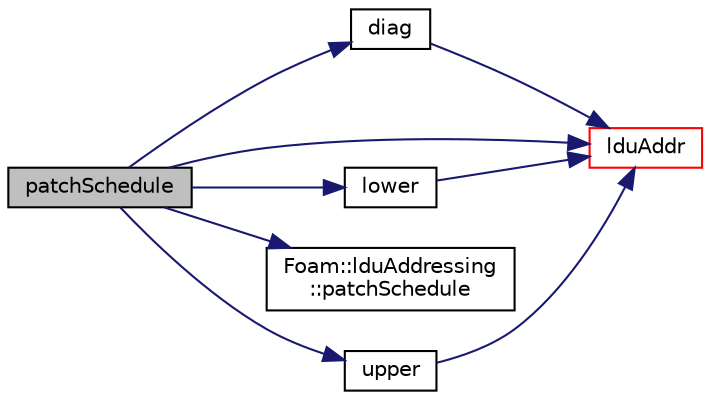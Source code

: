 digraph "patchSchedule"
{
  bgcolor="transparent";
  edge [fontname="Helvetica",fontsize="10",labelfontname="Helvetica",labelfontsize="10"];
  node [fontname="Helvetica",fontsize="10",shape=record];
  rankdir="LR";
  Node1 [label="patchSchedule",height=0.2,width=0.4,color="black", fillcolor="grey75", style="filled", fontcolor="black"];
  Node1 -> Node2 [color="midnightblue",fontsize="10",style="solid",fontname="Helvetica"];
  Node2 [label="diag",height=0.2,width=0.4,color="black",URL="$a01306.html#a9140aaa9630c2cba2fe28369a649f2f0"];
  Node2 -> Node3 [color="midnightblue",fontsize="10",style="solid",fontname="Helvetica"];
  Node3 [label="lduAddr",height=0.2,width=0.4,color="red",URL="$a01306.html#a4d0ef83ad6199d0b94d565de54a9eae5",tooltip="Return the LDU addressing. "];
  Node1 -> Node3 [color="midnightblue",fontsize="10",style="solid",fontname="Helvetica"];
  Node1 -> Node4 [color="midnightblue",fontsize="10",style="solid",fontname="Helvetica"];
  Node4 [label="lower",height=0.2,width=0.4,color="black",URL="$a01306.html#a734a4ef740d3c42f77537ecea178a161"];
  Node4 -> Node3 [color="midnightblue",fontsize="10",style="solid",fontname="Helvetica"];
  Node1 -> Node5 [color="midnightblue",fontsize="10",style="solid",fontname="Helvetica"];
  Node5 [label="Foam::lduAddressing\l::patchSchedule",height=0.2,width=0.4,color="black",URL="$a01301.html#a2f468d27423a110360414404f4c0cf9a"];
  Node1 -> Node6 [color="midnightblue",fontsize="10",style="solid",fontname="Helvetica"];
  Node6 [label="upper",height=0.2,width=0.4,color="black",URL="$a01306.html#a11672a767f497e24dce3ff31da13d9d0"];
  Node6 -> Node3 [color="midnightblue",fontsize="10",style="solid",fontname="Helvetica"];
}
